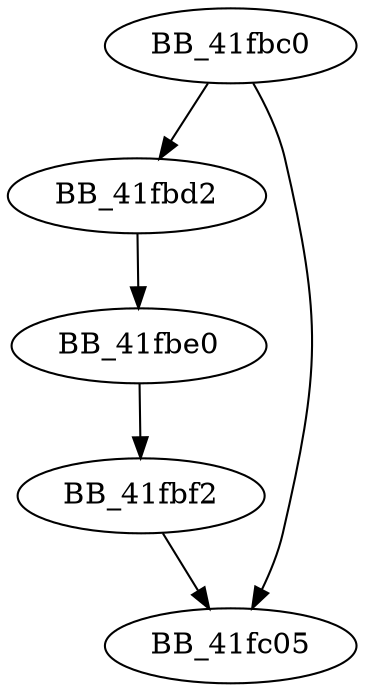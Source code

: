 DiGraph __unwind_handler4{
BB_41fbc0->BB_41fbd2
BB_41fbc0->BB_41fc05
BB_41fbd2->BB_41fbe0
BB_41fbe0->BB_41fbf2
BB_41fbf2->BB_41fc05
}
